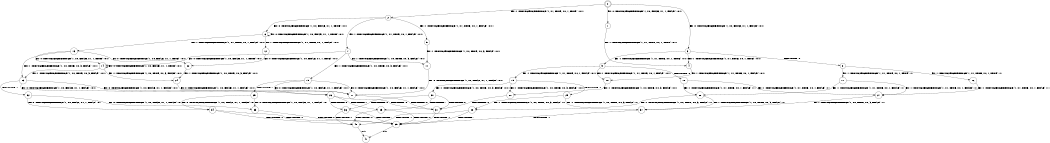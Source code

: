digraph BCG {
size = "7, 10.5";
center = TRUE;
node [shape = circle];
0 [peripheries = 2];
0 -> 1 [label = "EX !0 !ATOMIC_EXCH_BRANCH (1, +0, FALSE, +1, 1, FALSE) !:0:1:"];
0 -> 2 [label = "EX !1 !ATOMIC_EXCH_BRANCH (1, +1, TRUE, +0, 1, TRUE) !:0:1:"];
0 -> 3 [label = "EX !0 !ATOMIC_EXCH_BRANCH (1, +0, FALSE, +1, 1, FALSE) !:0:1:"];
1 -> 4 [label = "EX !1 !ATOMIC_EXCH_BRANCH (1, +1, TRUE, +0, 1, TRUE) !:0:1:"];
2 -> 5 [label = "EX !1 !ATOMIC_EXCH_BRANCH (1, +1, TRUE, +0, 1, FALSE) !:0:1:"];
2 -> 6 [label = "EX !0 !ATOMIC_EXCH_BRANCH (1, +0, FALSE, +1, 1, TRUE) !:0:1:"];
2 -> 7 [label = "EX !1 !ATOMIC_EXCH_BRANCH (1, +1, TRUE, +0, 1, FALSE) !:0:1:"];
3 -> 4 [label = "EX !1 !ATOMIC_EXCH_BRANCH (1, +1, TRUE, +0, 1, TRUE) !:0:1:"];
3 -> 8 [label = "TERMINATE !0"];
3 -> 9 [label = "EX !1 !ATOMIC_EXCH_BRANCH (1, +1, TRUE, +0, 1, TRUE) !:0:1:"];
4 -> 10 [label = "EX !1 !ATOMIC_EXCH_BRANCH (1, +1, TRUE, +0, 1, FALSE) !:0:1:"];
5 -> 11 [label = "EX !1 !ATOMIC_EXCH_BRANCH (1, +0, TRUE, +0, 3, FALSE) !:0:1:"];
6 -> 12 [label = "EX !1 !ATOMIC_EXCH_BRANCH (1, +1, TRUE, +0, 1, FALSE) !:0:1:"];
6 -> 13 [label = "EX !1 !ATOMIC_EXCH_BRANCH (1, +1, TRUE, +0, 1, FALSE) !:0:1:"];
6 -> 6 [label = "EX !0 !ATOMIC_EXCH_BRANCH (1, +0, FALSE, +1, 1, TRUE) !:0:1:"];
7 -> 11 [label = "EX !1 !ATOMIC_EXCH_BRANCH (1, +0, TRUE, +0, 3, FALSE) !:0:1:"];
7 -> 14 [label = "EX !0 !ATOMIC_EXCH_BRANCH (1, +0, FALSE, +1, 1, TRUE) !:0:1:"];
7 -> 15 [label = "EX !1 !ATOMIC_EXCH_BRANCH (1, +0, TRUE, +0, 3, FALSE) !:0:1:"];
8 -> 16 [label = "EX !1 !ATOMIC_EXCH_BRANCH (1, +1, TRUE, +0, 1, TRUE) !:1:"];
8 -> 17 [label = "EX !1 !ATOMIC_EXCH_BRANCH (1, +1, TRUE, +0, 1, TRUE) !:1:"];
9 -> 10 [label = "EX !1 !ATOMIC_EXCH_BRANCH (1, +1, TRUE, +0, 1, FALSE) !:0:1:"];
9 -> 18 [label = "TERMINATE !0"];
9 -> 19 [label = "EX !1 !ATOMIC_EXCH_BRANCH (1, +1, TRUE, +0, 1, FALSE) !:0:1:"];
10 -> 20 [label = "EX !1 !ATOMIC_EXCH_BRANCH (1, +0, TRUE, +0, 3, FALSE) !:0:1:"];
11 -> 21 [label = "EX !0 !ATOMIC_EXCH_BRANCH (1, +0, FALSE, +1, 1, FALSE) !:0:1:"];
12 -> 22 [label = "EX !0 !ATOMIC_EXCH_BRANCH (1, +0, FALSE, +1, 1, TRUE) !:0:1:"];
13 -> 22 [label = "EX !0 !ATOMIC_EXCH_BRANCH (1, +0, FALSE, +1, 1, TRUE) !:0:1:"];
13 -> 23 [label = "EX !1 !ATOMIC_EXCH_BRANCH (1, +0, TRUE, +0, 3, FALSE) !:0:1:"];
13 -> 14 [label = "EX !0 !ATOMIC_EXCH_BRANCH (1, +0, FALSE, +1, 1, TRUE) !:0:1:"];
14 -> 24 [label = "EX !1 !ATOMIC_EXCH_BRANCH (1, +0, TRUE, +0, 3, FALSE) !:0:1:"];
14 -> 23 [label = "EX !1 !ATOMIC_EXCH_BRANCH (1, +0, TRUE, +0, 3, FALSE) !:0:1:"];
14 -> 14 [label = "EX !0 !ATOMIC_EXCH_BRANCH (1, +0, FALSE, +1, 1, TRUE) !:0:1:"];
15 -> 21 [label = "EX !0 !ATOMIC_EXCH_BRANCH (1, +0, FALSE, +1, 1, FALSE) !:0:1:"];
15 -> 25 [label = "TERMINATE !1"];
15 -> 26 [label = "EX !0 !ATOMIC_EXCH_BRANCH (1, +0, FALSE, +1, 1, FALSE) !:0:1:"];
16 -> 27 [label = "EX !1 !ATOMIC_EXCH_BRANCH (1, +1, TRUE, +0, 1, FALSE) !:1:"];
17 -> 27 [label = "EX !1 !ATOMIC_EXCH_BRANCH (1, +1, TRUE, +0, 1, FALSE) !:1:"];
17 -> 28 [label = "EX !1 !ATOMIC_EXCH_BRANCH (1, +1, TRUE, +0, 1, FALSE) !:1:"];
18 -> 27 [label = "EX !1 !ATOMIC_EXCH_BRANCH (1, +1, TRUE, +0, 1, FALSE) !:1:"];
18 -> 28 [label = "EX !1 !ATOMIC_EXCH_BRANCH (1, +1, TRUE, +0, 1, FALSE) !:1:"];
19 -> 20 [label = "EX !1 !ATOMIC_EXCH_BRANCH (1, +0, TRUE, +0, 3, FALSE) !:0:1:"];
19 -> 29 [label = "TERMINATE !0"];
19 -> 30 [label = "EX !1 !ATOMIC_EXCH_BRANCH (1, +0, TRUE, +0, 3, FALSE) !:0:1:"];
20 -> 31 [label = "TERMINATE !0"];
21 -> 31 [label = "TERMINATE !0"];
22 -> 24 [label = "EX !1 !ATOMIC_EXCH_BRANCH (1, +0, TRUE, +0, 3, FALSE) !:0:1:"];
23 -> 21 [label = "EX !0 !ATOMIC_EXCH_BRANCH (1, +0, FALSE, +1, 1, FALSE) !:0:1:"];
23 -> 32 [label = "TERMINATE !1"];
23 -> 26 [label = "EX !0 !ATOMIC_EXCH_BRANCH (1, +0, FALSE, +1, 1, FALSE) !:0:1:"];
24 -> 21 [label = "EX !0 !ATOMIC_EXCH_BRANCH (1, +0, FALSE, +1, 1, FALSE) !:0:1:"];
25 -> 33 [label = "EX !0 !ATOMIC_EXCH_BRANCH (1, +0, FALSE, +1, 1, FALSE) !:0:"];
25 -> 34 [label = "EX !0 !ATOMIC_EXCH_BRANCH (1, +0, FALSE, +1, 1, FALSE) !:0:"];
26 -> 31 [label = "TERMINATE !0"];
26 -> 35 [label = "TERMINATE !1"];
26 -> 36 [label = "TERMINATE !0"];
27 -> 37 [label = "EX !1 !ATOMIC_EXCH_BRANCH (1, +0, TRUE, +0, 3, FALSE) !:1:"];
28 -> 37 [label = "EX !1 !ATOMIC_EXCH_BRANCH (1, +0, TRUE, +0, 3, FALSE) !:1:"];
28 -> 38 [label = "EX !1 !ATOMIC_EXCH_BRANCH (1, +0, TRUE, +0, 3, FALSE) !:1:"];
29 -> 37 [label = "EX !1 !ATOMIC_EXCH_BRANCH (1, +0, TRUE, +0, 3, FALSE) !:1:"];
29 -> 38 [label = "EX !1 !ATOMIC_EXCH_BRANCH (1, +0, TRUE, +0, 3, FALSE) !:1:"];
30 -> 31 [label = "TERMINATE !0"];
30 -> 35 [label = "TERMINATE !1"];
30 -> 36 [label = "TERMINATE !0"];
31 -> 39 [label = "TERMINATE !1"];
32 -> 33 [label = "EX !0 !ATOMIC_EXCH_BRANCH (1, +0, FALSE, +1, 1, FALSE) !:0:"];
32 -> 34 [label = "EX !0 !ATOMIC_EXCH_BRANCH (1, +0, FALSE, +1, 1, FALSE) !:0:"];
33 -> 39 [label = "TERMINATE !0"];
34 -> 39 [label = "TERMINATE !0"];
34 -> 40 [label = "TERMINATE !0"];
35 -> 39 [label = "TERMINATE !0"];
35 -> 40 [label = "TERMINATE !0"];
36 -> 39 [label = "TERMINATE !1"];
36 -> 40 [label = "TERMINATE !1"];
37 -> 39 [label = "TERMINATE !1"];
38 -> 39 [label = "TERMINATE !1"];
38 -> 40 [label = "TERMINATE !1"];
39 -> 41 [label = "exit"];
40 -> 41 [label = "exit"];
}
